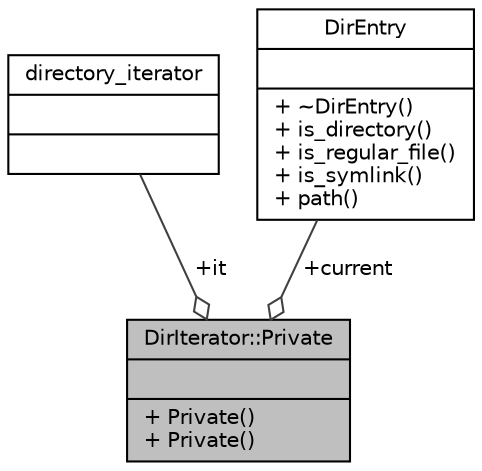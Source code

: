 digraph "DirIterator::Private"
{
 // LATEX_PDF_SIZE
  edge [fontname="Helvetica",fontsize="10",labelfontname="Helvetica",labelfontsize="10"];
  node [fontname="Helvetica",fontsize="10",shape=record];
  Node1 [label="{DirIterator::Private\n||+ Private()\l+ Private()\l}",height=0.2,width=0.4,color="black", fillcolor="grey75", style="filled", fontcolor="black",tooltip=" "];
  Node2 -> Node1 [color="grey25",fontsize="10",style="solid",label=" +it" ,arrowhead="odiamond",fontname="Helvetica"];
  Node2 [label="{directory_iterator\n||}",height=0.2,width=0.4,color="black", fillcolor="white", style="filled",tooltip=" "];
  Node3 -> Node1 [color="grey25",fontsize="10",style="solid",label=" +current" ,arrowhead="odiamond",fontname="Helvetica"];
  Node3 [label="{DirEntry\n||+ ~DirEntry()\l+ is_directory()\l+ is_regular_file()\l+ is_symlink()\l+ path()\l}",height=0.2,width=0.4,color="black", fillcolor="white", style="filled",URL="$classDirEntry.html",tooltip=" "];
}
